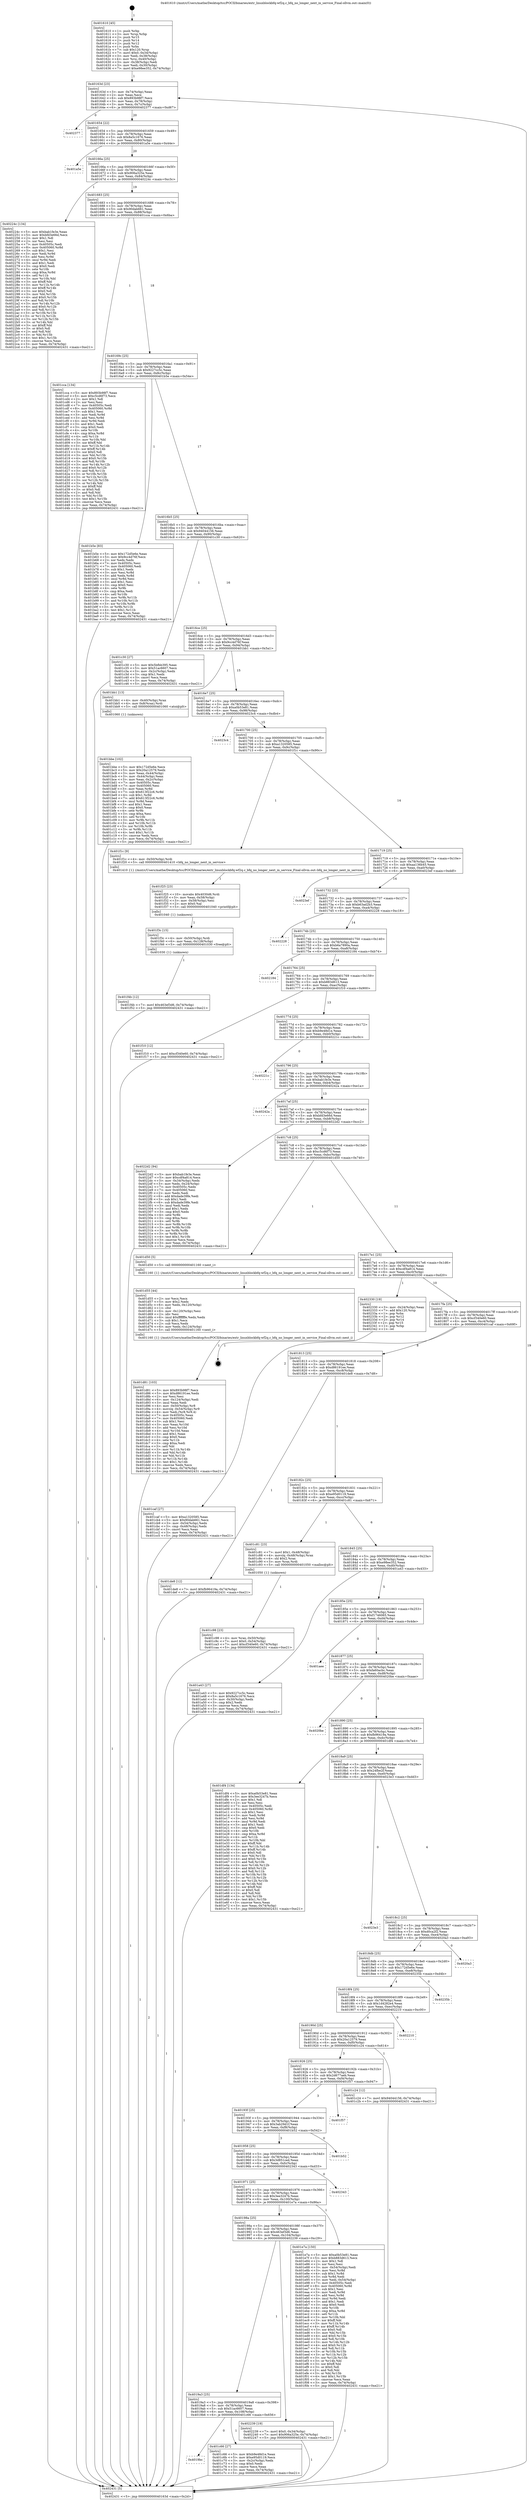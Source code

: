 digraph "0x401610" {
  label = "0x401610 (/mnt/c/Users/mathe/Desktop/tcc/POCII/binaries/extr_linuxblockbfq-wf2q.c_bfq_no_longer_next_in_service_Final-ollvm.out::main(0))"
  labelloc = "t"
  node[shape=record]

  Entry [label="",width=0.3,height=0.3,shape=circle,fillcolor=black,style=filled]
  "0x40163d" [label="{
     0x40163d [23]\l
     | [instrs]\l
     &nbsp;&nbsp;0x40163d \<+3\>: mov -0x74(%rbp),%eax\l
     &nbsp;&nbsp;0x401640 \<+2\>: mov %eax,%ecx\l
     &nbsp;&nbsp;0x401642 \<+6\>: sub $0x893b98f7,%ecx\l
     &nbsp;&nbsp;0x401648 \<+3\>: mov %eax,-0x78(%rbp)\l
     &nbsp;&nbsp;0x40164b \<+3\>: mov %ecx,-0x7c(%rbp)\l
     &nbsp;&nbsp;0x40164e \<+6\>: je 0000000000402377 \<main+0xd67\>\l
  }"]
  "0x402377" [label="{
     0x402377\l
  }", style=dashed]
  "0x401654" [label="{
     0x401654 [22]\l
     | [instrs]\l
     &nbsp;&nbsp;0x401654 \<+5\>: jmp 0000000000401659 \<main+0x49\>\l
     &nbsp;&nbsp;0x401659 \<+3\>: mov -0x78(%rbp),%eax\l
     &nbsp;&nbsp;0x40165c \<+5\>: sub $0x8a5c1676,%eax\l
     &nbsp;&nbsp;0x401661 \<+3\>: mov %eax,-0x80(%rbp)\l
     &nbsp;&nbsp;0x401664 \<+6\>: je 0000000000401a5e \<main+0x44e\>\l
  }"]
  Exit [label="",width=0.3,height=0.3,shape=circle,fillcolor=black,style=filled,peripheries=2]
  "0x401a5e" [label="{
     0x401a5e\l
  }", style=dashed]
  "0x40166a" [label="{
     0x40166a [25]\l
     | [instrs]\l
     &nbsp;&nbsp;0x40166a \<+5\>: jmp 000000000040166f \<main+0x5f\>\l
     &nbsp;&nbsp;0x40166f \<+3\>: mov -0x78(%rbp),%eax\l
     &nbsp;&nbsp;0x401672 \<+5\>: sub $0x906a325e,%eax\l
     &nbsp;&nbsp;0x401677 \<+6\>: mov %eax,-0x84(%rbp)\l
     &nbsp;&nbsp;0x40167d \<+6\>: je 000000000040224c \<main+0xc3c\>\l
  }"]
  "0x401f4b" [label="{
     0x401f4b [12]\l
     | [instrs]\l
     &nbsp;&nbsp;0x401f4b \<+7\>: movl $0x463ef3d6,-0x74(%rbp)\l
     &nbsp;&nbsp;0x401f52 \<+5\>: jmp 0000000000402431 \<main+0xe21\>\l
  }"]
  "0x40224c" [label="{
     0x40224c [134]\l
     | [instrs]\l
     &nbsp;&nbsp;0x40224c \<+5\>: mov $0xbab1fe3e,%eax\l
     &nbsp;&nbsp;0x402251 \<+5\>: mov $0xbfd3e66d,%ecx\l
     &nbsp;&nbsp;0x402256 \<+2\>: mov $0x1,%dl\l
     &nbsp;&nbsp;0x402258 \<+2\>: xor %esi,%esi\l
     &nbsp;&nbsp;0x40225a \<+7\>: mov 0x40505c,%edi\l
     &nbsp;&nbsp;0x402261 \<+8\>: mov 0x405060,%r8d\l
     &nbsp;&nbsp;0x402269 \<+3\>: sub $0x1,%esi\l
     &nbsp;&nbsp;0x40226c \<+3\>: mov %edi,%r9d\l
     &nbsp;&nbsp;0x40226f \<+3\>: add %esi,%r9d\l
     &nbsp;&nbsp;0x402272 \<+4\>: imul %r9d,%edi\l
     &nbsp;&nbsp;0x402276 \<+3\>: and $0x1,%edi\l
     &nbsp;&nbsp;0x402279 \<+3\>: cmp $0x0,%edi\l
     &nbsp;&nbsp;0x40227c \<+4\>: sete %r10b\l
     &nbsp;&nbsp;0x402280 \<+4\>: cmp $0xa,%r8d\l
     &nbsp;&nbsp;0x402284 \<+4\>: setl %r11b\l
     &nbsp;&nbsp;0x402288 \<+3\>: mov %r10b,%bl\l
     &nbsp;&nbsp;0x40228b \<+3\>: xor $0xff,%bl\l
     &nbsp;&nbsp;0x40228e \<+3\>: mov %r11b,%r14b\l
     &nbsp;&nbsp;0x402291 \<+4\>: xor $0xff,%r14b\l
     &nbsp;&nbsp;0x402295 \<+3\>: xor $0x0,%dl\l
     &nbsp;&nbsp;0x402298 \<+3\>: mov %bl,%r15b\l
     &nbsp;&nbsp;0x40229b \<+4\>: and $0x0,%r15b\l
     &nbsp;&nbsp;0x40229f \<+3\>: and %dl,%r10b\l
     &nbsp;&nbsp;0x4022a2 \<+3\>: mov %r14b,%r12b\l
     &nbsp;&nbsp;0x4022a5 \<+4\>: and $0x0,%r12b\l
     &nbsp;&nbsp;0x4022a9 \<+3\>: and %dl,%r11b\l
     &nbsp;&nbsp;0x4022ac \<+3\>: or %r10b,%r15b\l
     &nbsp;&nbsp;0x4022af \<+3\>: or %r11b,%r12b\l
     &nbsp;&nbsp;0x4022b2 \<+3\>: xor %r12b,%r15b\l
     &nbsp;&nbsp;0x4022b5 \<+3\>: or %r14b,%bl\l
     &nbsp;&nbsp;0x4022b8 \<+3\>: xor $0xff,%bl\l
     &nbsp;&nbsp;0x4022bb \<+3\>: or $0x0,%dl\l
     &nbsp;&nbsp;0x4022be \<+2\>: and %dl,%bl\l
     &nbsp;&nbsp;0x4022c0 \<+3\>: or %bl,%r15b\l
     &nbsp;&nbsp;0x4022c3 \<+4\>: test $0x1,%r15b\l
     &nbsp;&nbsp;0x4022c7 \<+3\>: cmovne %ecx,%eax\l
     &nbsp;&nbsp;0x4022ca \<+3\>: mov %eax,-0x74(%rbp)\l
     &nbsp;&nbsp;0x4022cd \<+5\>: jmp 0000000000402431 \<main+0xe21\>\l
  }"]
  "0x401683" [label="{
     0x401683 [25]\l
     | [instrs]\l
     &nbsp;&nbsp;0x401683 \<+5\>: jmp 0000000000401688 \<main+0x78\>\l
     &nbsp;&nbsp;0x401688 \<+3\>: mov -0x78(%rbp),%eax\l
     &nbsp;&nbsp;0x40168b \<+5\>: sub $0x90dab661,%eax\l
     &nbsp;&nbsp;0x401690 \<+6\>: mov %eax,-0x88(%rbp)\l
     &nbsp;&nbsp;0x401696 \<+6\>: je 0000000000401cca \<main+0x6ba\>\l
  }"]
  "0x401f3c" [label="{
     0x401f3c [15]\l
     | [instrs]\l
     &nbsp;&nbsp;0x401f3c \<+4\>: mov -0x50(%rbp),%rdi\l
     &nbsp;&nbsp;0x401f40 \<+6\>: mov %eax,-0x128(%rbp)\l
     &nbsp;&nbsp;0x401f46 \<+5\>: call 0000000000401030 \<free@plt\>\l
     | [calls]\l
     &nbsp;&nbsp;0x401030 \{1\} (unknown)\l
  }"]
  "0x401cca" [label="{
     0x401cca [134]\l
     | [instrs]\l
     &nbsp;&nbsp;0x401cca \<+5\>: mov $0x893b98f7,%eax\l
     &nbsp;&nbsp;0x401ccf \<+5\>: mov $0xc5cd6f73,%ecx\l
     &nbsp;&nbsp;0x401cd4 \<+2\>: mov $0x1,%dl\l
     &nbsp;&nbsp;0x401cd6 \<+2\>: xor %esi,%esi\l
     &nbsp;&nbsp;0x401cd8 \<+7\>: mov 0x40505c,%edi\l
     &nbsp;&nbsp;0x401cdf \<+8\>: mov 0x405060,%r8d\l
     &nbsp;&nbsp;0x401ce7 \<+3\>: sub $0x1,%esi\l
     &nbsp;&nbsp;0x401cea \<+3\>: mov %edi,%r9d\l
     &nbsp;&nbsp;0x401ced \<+3\>: add %esi,%r9d\l
     &nbsp;&nbsp;0x401cf0 \<+4\>: imul %r9d,%edi\l
     &nbsp;&nbsp;0x401cf4 \<+3\>: and $0x1,%edi\l
     &nbsp;&nbsp;0x401cf7 \<+3\>: cmp $0x0,%edi\l
     &nbsp;&nbsp;0x401cfa \<+4\>: sete %r10b\l
     &nbsp;&nbsp;0x401cfe \<+4\>: cmp $0xa,%r8d\l
     &nbsp;&nbsp;0x401d02 \<+4\>: setl %r11b\l
     &nbsp;&nbsp;0x401d06 \<+3\>: mov %r10b,%bl\l
     &nbsp;&nbsp;0x401d09 \<+3\>: xor $0xff,%bl\l
     &nbsp;&nbsp;0x401d0c \<+3\>: mov %r11b,%r14b\l
     &nbsp;&nbsp;0x401d0f \<+4\>: xor $0xff,%r14b\l
     &nbsp;&nbsp;0x401d13 \<+3\>: xor $0x0,%dl\l
     &nbsp;&nbsp;0x401d16 \<+3\>: mov %bl,%r15b\l
     &nbsp;&nbsp;0x401d19 \<+4\>: and $0x0,%r15b\l
     &nbsp;&nbsp;0x401d1d \<+3\>: and %dl,%r10b\l
     &nbsp;&nbsp;0x401d20 \<+3\>: mov %r14b,%r12b\l
     &nbsp;&nbsp;0x401d23 \<+4\>: and $0x0,%r12b\l
     &nbsp;&nbsp;0x401d27 \<+3\>: and %dl,%r11b\l
     &nbsp;&nbsp;0x401d2a \<+3\>: or %r10b,%r15b\l
     &nbsp;&nbsp;0x401d2d \<+3\>: or %r11b,%r12b\l
     &nbsp;&nbsp;0x401d30 \<+3\>: xor %r12b,%r15b\l
     &nbsp;&nbsp;0x401d33 \<+3\>: or %r14b,%bl\l
     &nbsp;&nbsp;0x401d36 \<+3\>: xor $0xff,%bl\l
     &nbsp;&nbsp;0x401d39 \<+3\>: or $0x0,%dl\l
     &nbsp;&nbsp;0x401d3c \<+2\>: and %dl,%bl\l
     &nbsp;&nbsp;0x401d3e \<+3\>: or %bl,%r15b\l
     &nbsp;&nbsp;0x401d41 \<+4\>: test $0x1,%r15b\l
     &nbsp;&nbsp;0x401d45 \<+3\>: cmovne %ecx,%eax\l
     &nbsp;&nbsp;0x401d48 \<+3\>: mov %eax,-0x74(%rbp)\l
     &nbsp;&nbsp;0x401d4b \<+5\>: jmp 0000000000402431 \<main+0xe21\>\l
  }"]
  "0x40169c" [label="{
     0x40169c [25]\l
     | [instrs]\l
     &nbsp;&nbsp;0x40169c \<+5\>: jmp 00000000004016a1 \<main+0x91\>\l
     &nbsp;&nbsp;0x4016a1 \<+3\>: mov -0x78(%rbp),%eax\l
     &nbsp;&nbsp;0x4016a4 \<+5\>: sub $0x9227cc5c,%eax\l
     &nbsp;&nbsp;0x4016a9 \<+6\>: mov %eax,-0x8c(%rbp)\l
     &nbsp;&nbsp;0x4016af \<+6\>: je 0000000000401b5e \<main+0x54e\>\l
  }"]
  "0x401f25" [label="{
     0x401f25 [23]\l
     | [instrs]\l
     &nbsp;&nbsp;0x401f25 \<+10\>: movabs $0x4030d6,%rdi\l
     &nbsp;&nbsp;0x401f2f \<+3\>: mov %eax,-0x58(%rbp)\l
     &nbsp;&nbsp;0x401f32 \<+3\>: mov -0x58(%rbp),%esi\l
     &nbsp;&nbsp;0x401f35 \<+2\>: mov $0x0,%al\l
     &nbsp;&nbsp;0x401f37 \<+5\>: call 0000000000401040 \<printf@plt\>\l
     | [calls]\l
     &nbsp;&nbsp;0x401040 \{1\} (unknown)\l
  }"]
  "0x401b5e" [label="{
     0x401b5e [83]\l
     | [instrs]\l
     &nbsp;&nbsp;0x401b5e \<+5\>: mov $0x172d5e6e,%eax\l
     &nbsp;&nbsp;0x401b63 \<+5\>: mov $0x9cc4d76f,%ecx\l
     &nbsp;&nbsp;0x401b68 \<+2\>: xor %edx,%edx\l
     &nbsp;&nbsp;0x401b6a \<+7\>: mov 0x40505c,%esi\l
     &nbsp;&nbsp;0x401b71 \<+7\>: mov 0x405060,%edi\l
     &nbsp;&nbsp;0x401b78 \<+3\>: sub $0x1,%edx\l
     &nbsp;&nbsp;0x401b7b \<+3\>: mov %esi,%r8d\l
     &nbsp;&nbsp;0x401b7e \<+3\>: add %edx,%r8d\l
     &nbsp;&nbsp;0x401b81 \<+4\>: imul %r8d,%esi\l
     &nbsp;&nbsp;0x401b85 \<+3\>: and $0x1,%esi\l
     &nbsp;&nbsp;0x401b88 \<+3\>: cmp $0x0,%esi\l
     &nbsp;&nbsp;0x401b8b \<+4\>: sete %r9b\l
     &nbsp;&nbsp;0x401b8f \<+3\>: cmp $0xa,%edi\l
     &nbsp;&nbsp;0x401b92 \<+4\>: setl %r10b\l
     &nbsp;&nbsp;0x401b96 \<+3\>: mov %r9b,%r11b\l
     &nbsp;&nbsp;0x401b99 \<+3\>: and %r10b,%r11b\l
     &nbsp;&nbsp;0x401b9c \<+3\>: xor %r10b,%r9b\l
     &nbsp;&nbsp;0x401b9f \<+3\>: or %r9b,%r11b\l
     &nbsp;&nbsp;0x401ba2 \<+4\>: test $0x1,%r11b\l
     &nbsp;&nbsp;0x401ba6 \<+3\>: cmovne %ecx,%eax\l
     &nbsp;&nbsp;0x401ba9 \<+3\>: mov %eax,-0x74(%rbp)\l
     &nbsp;&nbsp;0x401bac \<+5\>: jmp 0000000000402431 \<main+0xe21\>\l
  }"]
  "0x4016b5" [label="{
     0x4016b5 [25]\l
     | [instrs]\l
     &nbsp;&nbsp;0x4016b5 \<+5\>: jmp 00000000004016ba \<main+0xaa\>\l
     &nbsp;&nbsp;0x4016ba \<+3\>: mov -0x78(%rbp),%eax\l
     &nbsp;&nbsp;0x4016bd \<+5\>: sub $0x94044156,%eax\l
     &nbsp;&nbsp;0x4016c2 \<+6\>: mov %eax,-0x90(%rbp)\l
     &nbsp;&nbsp;0x4016c8 \<+6\>: je 0000000000401c30 \<main+0x620\>\l
  }"]
  "0x401d81" [label="{
     0x401d81 [103]\l
     | [instrs]\l
     &nbsp;&nbsp;0x401d81 \<+5\>: mov $0x893b98f7,%ecx\l
     &nbsp;&nbsp;0x401d86 \<+5\>: mov $0xd86191ee,%edx\l
     &nbsp;&nbsp;0x401d8b \<+2\>: xor %esi,%esi\l
     &nbsp;&nbsp;0x401d8d \<+6\>: mov -0x124(%rbp),%edi\l
     &nbsp;&nbsp;0x401d93 \<+3\>: imul %eax,%edi\l
     &nbsp;&nbsp;0x401d96 \<+4\>: mov -0x50(%rbp),%r8\l
     &nbsp;&nbsp;0x401d9a \<+4\>: movslq -0x54(%rbp),%r9\l
     &nbsp;&nbsp;0x401d9e \<+4\>: mov %edi,(%r8,%r9,4)\l
     &nbsp;&nbsp;0x401da2 \<+7\>: mov 0x40505c,%eax\l
     &nbsp;&nbsp;0x401da9 \<+7\>: mov 0x405060,%edi\l
     &nbsp;&nbsp;0x401db0 \<+3\>: sub $0x1,%esi\l
     &nbsp;&nbsp;0x401db3 \<+3\>: mov %eax,%r10d\l
     &nbsp;&nbsp;0x401db6 \<+3\>: add %esi,%r10d\l
     &nbsp;&nbsp;0x401db9 \<+4\>: imul %r10d,%eax\l
     &nbsp;&nbsp;0x401dbd \<+3\>: and $0x1,%eax\l
     &nbsp;&nbsp;0x401dc0 \<+3\>: cmp $0x0,%eax\l
     &nbsp;&nbsp;0x401dc3 \<+4\>: sete %r11b\l
     &nbsp;&nbsp;0x401dc7 \<+3\>: cmp $0xa,%edi\l
     &nbsp;&nbsp;0x401dca \<+3\>: setl %bl\l
     &nbsp;&nbsp;0x401dcd \<+3\>: mov %r11b,%r14b\l
     &nbsp;&nbsp;0x401dd0 \<+3\>: and %bl,%r14b\l
     &nbsp;&nbsp;0x401dd3 \<+3\>: xor %bl,%r11b\l
     &nbsp;&nbsp;0x401dd6 \<+3\>: or %r11b,%r14b\l
     &nbsp;&nbsp;0x401dd9 \<+4\>: test $0x1,%r14b\l
     &nbsp;&nbsp;0x401ddd \<+3\>: cmovne %edx,%ecx\l
     &nbsp;&nbsp;0x401de0 \<+3\>: mov %ecx,-0x74(%rbp)\l
     &nbsp;&nbsp;0x401de3 \<+5\>: jmp 0000000000402431 \<main+0xe21\>\l
  }"]
  "0x401c30" [label="{
     0x401c30 [27]\l
     | [instrs]\l
     &nbsp;&nbsp;0x401c30 \<+5\>: mov $0x5bfbb395,%eax\l
     &nbsp;&nbsp;0x401c35 \<+5\>: mov $0x51ac6607,%ecx\l
     &nbsp;&nbsp;0x401c3a \<+3\>: mov -0x2c(%rbp),%edx\l
     &nbsp;&nbsp;0x401c3d \<+3\>: cmp $0x1,%edx\l
     &nbsp;&nbsp;0x401c40 \<+3\>: cmovl %ecx,%eax\l
     &nbsp;&nbsp;0x401c43 \<+3\>: mov %eax,-0x74(%rbp)\l
     &nbsp;&nbsp;0x401c46 \<+5\>: jmp 0000000000402431 \<main+0xe21\>\l
  }"]
  "0x4016ce" [label="{
     0x4016ce [25]\l
     | [instrs]\l
     &nbsp;&nbsp;0x4016ce \<+5\>: jmp 00000000004016d3 \<main+0xc3\>\l
     &nbsp;&nbsp;0x4016d3 \<+3\>: mov -0x78(%rbp),%eax\l
     &nbsp;&nbsp;0x4016d6 \<+5\>: sub $0x9cc4d76f,%eax\l
     &nbsp;&nbsp;0x4016db \<+6\>: mov %eax,-0x94(%rbp)\l
     &nbsp;&nbsp;0x4016e1 \<+6\>: je 0000000000401bb1 \<main+0x5a1\>\l
  }"]
  "0x401d55" [label="{
     0x401d55 [44]\l
     | [instrs]\l
     &nbsp;&nbsp;0x401d55 \<+2\>: xor %ecx,%ecx\l
     &nbsp;&nbsp;0x401d57 \<+5\>: mov $0x2,%edx\l
     &nbsp;&nbsp;0x401d5c \<+6\>: mov %edx,-0x120(%rbp)\l
     &nbsp;&nbsp;0x401d62 \<+1\>: cltd\l
     &nbsp;&nbsp;0x401d63 \<+6\>: mov -0x120(%rbp),%esi\l
     &nbsp;&nbsp;0x401d69 \<+2\>: idiv %esi\l
     &nbsp;&nbsp;0x401d6b \<+6\>: imul $0xfffffffe,%edx,%edx\l
     &nbsp;&nbsp;0x401d71 \<+3\>: sub $0x1,%ecx\l
     &nbsp;&nbsp;0x401d74 \<+2\>: sub %ecx,%edx\l
     &nbsp;&nbsp;0x401d76 \<+6\>: mov %edx,-0x124(%rbp)\l
     &nbsp;&nbsp;0x401d7c \<+5\>: call 0000000000401160 \<next_i\>\l
     | [calls]\l
     &nbsp;&nbsp;0x401160 \{1\} (/mnt/c/Users/mathe/Desktop/tcc/POCII/binaries/extr_linuxblockbfq-wf2q.c_bfq_no_longer_next_in_service_Final-ollvm.out::next_i)\l
  }"]
  "0x401bb1" [label="{
     0x401bb1 [13]\l
     | [instrs]\l
     &nbsp;&nbsp;0x401bb1 \<+4\>: mov -0x40(%rbp),%rax\l
     &nbsp;&nbsp;0x401bb5 \<+4\>: mov 0x8(%rax),%rdi\l
     &nbsp;&nbsp;0x401bb9 \<+5\>: call 0000000000401060 \<atoi@plt\>\l
     | [calls]\l
     &nbsp;&nbsp;0x401060 \{1\} (unknown)\l
  }"]
  "0x4016e7" [label="{
     0x4016e7 [25]\l
     | [instrs]\l
     &nbsp;&nbsp;0x4016e7 \<+5\>: jmp 00000000004016ec \<main+0xdc\>\l
     &nbsp;&nbsp;0x4016ec \<+3\>: mov -0x78(%rbp),%eax\l
     &nbsp;&nbsp;0x4016ef \<+5\>: sub $0xa0b53e81,%eax\l
     &nbsp;&nbsp;0x4016f4 \<+6\>: mov %eax,-0x98(%rbp)\l
     &nbsp;&nbsp;0x4016fa \<+6\>: je 00000000004023c4 \<main+0xdb4\>\l
  }"]
  "0x401c98" [label="{
     0x401c98 [23]\l
     | [instrs]\l
     &nbsp;&nbsp;0x401c98 \<+4\>: mov %rax,-0x50(%rbp)\l
     &nbsp;&nbsp;0x401c9c \<+7\>: movl $0x0,-0x54(%rbp)\l
     &nbsp;&nbsp;0x401ca3 \<+7\>: movl $0xcf340e60,-0x74(%rbp)\l
     &nbsp;&nbsp;0x401caa \<+5\>: jmp 0000000000402431 \<main+0xe21\>\l
  }"]
  "0x4023c4" [label="{
     0x4023c4\l
  }", style=dashed]
  "0x401700" [label="{
     0x401700 [25]\l
     | [instrs]\l
     &nbsp;&nbsp;0x401700 \<+5\>: jmp 0000000000401705 \<main+0xf5\>\l
     &nbsp;&nbsp;0x401705 \<+3\>: mov -0x78(%rbp),%eax\l
     &nbsp;&nbsp;0x401708 \<+5\>: sub $0xa1320585,%eax\l
     &nbsp;&nbsp;0x40170d \<+6\>: mov %eax,-0x9c(%rbp)\l
     &nbsp;&nbsp;0x401713 \<+6\>: je 0000000000401f1c \<main+0x90c\>\l
  }"]
  "0x4019bc" [label="{
     0x4019bc\l
  }", style=dashed]
  "0x401f1c" [label="{
     0x401f1c [9]\l
     | [instrs]\l
     &nbsp;&nbsp;0x401f1c \<+4\>: mov -0x50(%rbp),%rdi\l
     &nbsp;&nbsp;0x401f20 \<+5\>: call 0000000000401410 \<bfq_no_longer_next_in_service\>\l
     | [calls]\l
     &nbsp;&nbsp;0x401410 \{1\} (/mnt/c/Users/mathe/Desktop/tcc/POCII/binaries/extr_linuxblockbfq-wf2q.c_bfq_no_longer_next_in_service_Final-ollvm.out::bfq_no_longer_next_in_service)\l
  }"]
  "0x401719" [label="{
     0x401719 [25]\l
     | [instrs]\l
     &nbsp;&nbsp;0x401719 \<+5\>: jmp 000000000040171e \<main+0x10e\>\l
     &nbsp;&nbsp;0x40171e \<+3\>: mov -0x78(%rbp),%eax\l
     &nbsp;&nbsp;0x401721 \<+5\>: sub $0xaa136b45,%eax\l
     &nbsp;&nbsp;0x401726 \<+6\>: mov %eax,-0xa0(%rbp)\l
     &nbsp;&nbsp;0x40172c \<+6\>: je 00000000004023ef \<main+0xddf\>\l
  }"]
  "0x401c66" [label="{
     0x401c66 [27]\l
     | [instrs]\l
     &nbsp;&nbsp;0x401c66 \<+5\>: mov $0xb9e48d1e,%eax\l
     &nbsp;&nbsp;0x401c6b \<+5\>: mov $0xe95d0119,%ecx\l
     &nbsp;&nbsp;0x401c70 \<+3\>: mov -0x2c(%rbp),%edx\l
     &nbsp;&nbsp;0x401c73 \<+3\>: cmp $0x0,%edx\l
     &nbsp;&nbsp;0x401c76 \<+3\>: cmove %ecx,%eax\l
     &nbsp;&nbsp;0x401c79 \<+3\>: mov %eax,-0x74(%rbp)\l
     &nbsp;&nbsp;0x401c7c \<+5\>: jmp 0000000000402431 \<main+0xe21\>\l
  }"]
  "0x4023ef" [label="{
     0x4023ef\l
  }", style=dashed]
  "0x401732" [label="{
     0x401732 [25]\l
     | [instrs]\l
     &nbsp;&nbsp;0x401732 \<+5\>: jmp 0000000000401737 \<main+0x127\>\l
     &nbsp;&nbsp;0x401737 \<+3\>: mov -0x78(%rbp),%eax\l
     &nbsp;&nbsp;0x40173a \<+5\>: sub $0xb63ad2b3,%eax\l
     &nbsp;&nbsp;0x40173f \<+6\>: mov %eax,-0xa4(%rbp)\l
     &nbsp;&nbsp;0x401745 \<+6\>: je 0000000000402228 \<main+0xc18\>\l
  }"]
  "0x4019a3" [label="{
     0x4019a3 [25]\l
     | [instrs]\l
     &nbsp;&nbsp;0x4019a3 \<+5\>: jmp 00000000004019a8 \<main+0x398\>\l
     &nbsp;&nbsp;0x4019a8 \<+3\>: mov -0x78(%rbp),%eax\l
     &nbsp;&nbsp;0x4019ab \<+5\>: sub $0x51ac6607,%eax\l
     &nbsp;&nbsp;0x4019b0 \<+6\>: mov %eax,-0x108(%rbp)\l
     &nbsp;&nbsp;0x4019b6 \<+6\>: je 0000000000401c66 \<main+0x656\>\l
  }"]
  "0x402228" [label="{
     0x402228\l
  }", style=dashed]
  "0x40174b" [label="{
     0x40174b [25]\l
     | [instrs]\l
     &nbsp;&nbsp;0x40174b \<+5\>: jmp 0000000000401750 \<main+0x140\>\l
     &nbsp;&nbsp;0x401750 \<+3\>: mov -0x78(%rbp),%eax\l
     &nbsp;&nbsp;0x401753 \<+5\>: sub $0xb6a7890a,%eax\l
     &nbsp;&nbsp;0x401758 \<+6\>: mov %eax,-0xa8(%rbp)\l
     &nbsp;&nbsp;0x40175e \<+6\>: je 0000000000402184 \<main+0xb74\>\l
  }"]
  "0x402239" [label="{
     0x402239 [19]\l
     | [instrs]\l
     &nbsp;&nbsp;0x402239 \<+7\>: movl $0x0,-0x34(%rbp)\l
     &nbsp;&nbsp;0x402240 \<+7\>: movl $0x906a325e,-0x74(%rbp)\l
     &nbsp;&nbsp;0x402247 \<+5\>: jmp 0000000000402431 \<main+0xe21\>\l
  }"]
  "0x402184" [label="{
     0x402184\l
  }", style=dashed]
  "0x401764" [label="{
     0x401764 [25]\l
     | [instrs]\l
     &nbsp;&nbsp;0x401764 \<+5\>: jmp 0000000000401769 \<main+0x159\>\l
     &nbsp;&nbsp;0x401769 \<+3\>: mov -0x78(%rbp),%eax\l
     &nbsp;&nbsp;0x40176c \<+5\>: sub $0xb883d613,%eax\l
     &nbsp;&nbsp;0x401771 \<+6\>: mov %eax,-0xac(%rbp)\l
     &nbsp;&nbsp;0x401777 \<+6\>: je 0000000000401f10 \<main+0x900\>\l
  }"]
  "0x40198a" [label="{
     0x40198a [25]\l
     | [instrs]\l
     &nbsp;&nbsp;0x40198a \<+5\>: jmp 000000000040198f \<main+0x37f\>\l
     &nbsp;&nbsp;0x40198f \<+3\>: mov -0x78(%rbp),%eax\l
     &nbsp;&nbsp;0x401992 \<+5\>: sub $0x463ef3d6,%eax\l
     &nbsp;&nbsp;0x401997 \<+6\>: mov %eax,-0x104(%rbp)\l
     &nbsp;&nbsp;0x40199d \<+6\>: je 0000000000402239 \<main+0xc29\>\l
  }"]
  "0x401f10" [label="{
     0x401f10 [12]\l
     | [instrs]\l
     &nbsp;&nbsp;0x401f10 \<+7\>: movl $0xcf340e60,-0x74(%rbp)\l
     &nbsp;&nbsp;0x401f17 \<+5\>: jmp 0000000000402431 \<main+0xe21\>\l
  }"]
  "0x40177d" [label="{
     0x40177d [25]\l
     | [instrs]\l
     &nbsp;&nbsp;0x40177d \<+5\>: jmp 0000000000401782 \<main+0x172\>\l
     &nbsp;&nbsp;0x401782 \<+3\>: mov -0x78(%rbp),%eax\l
     &nbsp;&nbsp;0x401785 \<+5\>: sub $0xb9e48d1e,%eax\l
     &nbsp;&nbsp;0x40178a \<+6\>: mov %eax,-0xb0(%rbp)\l
     &nbsp;&nbsp;0x401790 \<+6\>: je 000000000040221c \<main+0xc0c\>\l
  }"]
  "0x401e7a" [label="{
     0x401e7a [150]\l
     | [instrs]\l
     &nbsp;&nbsp;0x401e7a \<+5\>: mov $0xa0b53e81,%eax\l
     &nbsp;&nbsp;0x401e7f \<+5\>: mov $0xb883d613,%ecx\l
     &nbsp;&nbsp;0x401e84 \<+2\>: mov $0x1,%dl\l
     &nbsp;&nbsp;0x401e86 \<+2\>: xor %esi,%esi\l
     &nbsp;&nbsp;0x401e88 \<+3\>: mov -0x54(%rbp),%edi\l
     &nbsp;&nbsp;0x401e8b \<+3\>: mov %esi,%r8d\l
     &nbsp;&nbsp;0x401e8e \<+4\>: sub $0x1,%r8d\l
     &nbsp;&nbsp;0x401e92 \<+3\>: sub %r8d,%edi\l
     &nbsp;&nbsp;0x401e95 \<+3\>: mov %edi,-0x54(%rbp)\l
     &nbsp;&nbsp;0x401e98 \<+7\>: mov 0x40505c,%edi\l
     &nbsp;&nbsp;0x401e9f \<+8\>: mov 0x405060,%r8d\l
     &nbsp;&nbsp;0x401ea7 \<+3\>: sub $0x1,%esi\l
     &nbsp;&nbsp;0x401eaa \<+3\>: mov %edi,%r9d\l
     &nbsp;&nbsp;0x401ead \<+3\>: add %esi,%r9d\l
     &nbsp;&nbsp;0x401eb0 \<+4\>: imul %r9d,%edi\l
     &nbsp;&nbsp;0x401eb4 \<+3\>: and $0x1,%edi\l
     &nbsp;&nbsp;0x401eb7 \<+3\>: cmp $0x0,%edi\l
     &nbsp;&nbsp;0x401eba \<+4\>: sete %r10b\l
     &nbsp;&nbsp;0x401ebe \<+4\>: cmp $0xa,%r8d\l
     &nbsp;&nbsp;0x401ec2 \<+4\>: setl %r11b\l
     &nbsp;&nbsp;0x401ec6 \<+3\>: mov %r10b,%bl\l
     &nbsp;&nbsp;0x401ec9 \<+3\>: xor $0xff,%bl\l
     &nbsp;&nbsp;0x401ecc \<+3\>: mov %r11b,%r14b\l
     &nbsp;&nbsp;0x401ecf \<+4\>: xor $0xff,%r14b\l
     &nbsp;&nbsp;0x401ed3 \<+3\>: xor $0x0,%dl\l
     &nbsp;&nbsp;0x401ed6 \<+3\>: mov %bl,%r15b\l
     &nbsp;&nbsp;0x401ed9 \<+4\>: and $0x0,%r15b\l
     &nbsp;&nbsp;0x401edd \<+3\>: and %dl,%r10b\l
     &nbsp;&nbsp;0x401ee0 \<+3\>: mov %r14b,%r12b\l
     &nbsp;&nbsp;0x401ee3 \<+4\>: and $0x0,%r12b\l
     &nbsp;&nbsp;0x401ee7 \<+3\>: and %dl,%r11b\l
     &nbsp;&nbsp;0x401eea \<+3\>: or %r10b,%r15b\l
     &nbsp;&nbsp;0x401eed \<+3\>: or %r11b,%r12b\l
     &nbsp;&nbsp;0x401ef0 \<+3\>: xor %r12b,%r15b\l
     &nbsp;&nbsp;0x401ef3 \<+3\>: or %r14b,%bl\l
     &nbsp;&nbsp;0x401ef6 \<+3\>: xor $0xff,%bl\l
     &nbsp;&nbsp;0x401ef9 \<+3\>: or $0x0,%dl\l
     &nbsp;&nbsp;0x401efc \<+2\>: and %dl,%bl\l
     &nbsp;&nbsp;0x401efe \<+3\>: or %bl,%r15b\l
     &nbsp;&nbsp;0x401f01 \<+4\>: test $0x1,%r15b\l
     &nbsp;&nbsp;0x401f05 \<+3\>: cmovne %ecx,%eax\l
     &nbsp;&nbsp;0x401f08 \<+3\>: mov %eax,-0x74(%rbp)\l
     &nbsp;&nbsp;0x401f0b \<+5\>: jmp 0000000000402431 \<main+0xe21\>\l
  }"]
  "0x40221c" [label="{
     0x40221c\l
  }", style=dashed]
  "0x401796" [label="{
     0x401796 [25]\l
     | [instrs]\l
     &nbsp;&nbsp;0x401796 \<+5\>: jmp 000000000040179b \<main+0x18b\>\l
     &nbsp;&nbsp;0x40179b \<+3\>: mov -0x78(%rbp),%eax\l
     &nbsp;&nbsp;0x40179e \<+5\>: sub $0xbab1fe3e,%eax\l
     &nbsp;&nbsp;0x4017a3 \<+6\>: mov %eax,-0xb4(%rbp)\l
     &nbsp;&nbsp;0x4017a9 \<+6\>: je 000000000040242a \<main+0xe1a\>\l
  }"]
  "0x401971" [label="{
     0x401971 [25]\l
     | [instrs]\l
     &nbsp;&nbsp;0x401971 \<+5\>: jmp 0000000000401976 \<main+0x366\>\l
     &nbsp;&nbsp;0x401976 \<+3\>: mov -0x78(%rbp),%eax\l
     &nbsp;&nbsp;0x401979 \<+5\>: sub $0x3ee3247b,%eax\l
     &nbsp;&nbsp;0x40197e \<+6\>: mov %eax,-0x100(%rbp)\l
     &nbsp;&nbsp;0x401984 \<+6\>: je 0000000000401e7a \<main+0x86a\>\l
  }"]
  "0x40242a" [label="{
     0x40242a\l
  }", style=dashed]
  "0x4017af" [label="{
     0x4017af [25]\l
     | [instrs]\l
     &nbsp;&nbsp;0x4017af \<+5\>: jmp 00000000004017b4 \<main+0x1a4\>\l
     &nbsp;&nbsp;0x4017b4 \<+3\>: mov -0x78(%rbp),%eax\l
     &nbsp;&nbsp;0x4017b7 \<+5\>: sub $0xbfd3e66d,%eax\l
     &nbsp;&nbsp;0x4017bc \<+6\>: mov %eax,-0xb8(%rbp)\l
     &nbsp;&nbsp;0x4017c2 \<+6\>: je 00000000004022d2 \<main+0xcc2\>\l
  }"]
  "0x402343" [label="{
     0x402343\l
  }", style=dashed]
  "0x4022d2" [label="{
     0x4022d2 [94]\l
     | [instrs]\l
     &nbsp;&nbsp;0x4022d2 \<+5\>: mov $0xbab1fe3e,%eax\l
     &nbsp;&nbsp;0x4022d7 \<+5\>: mov $0xcdf4a814,%ecx\l
     &nbsp;&nbsp;0x4022dc \<+3\>: mov -0x34(%rbp),%edx\l
     &nbsp;&nbsp;0x4022df \<+3\>: mov %edx,-0x24(%rbp)\l
     &nbsp;&nbsp;0x4022e2 \<+7\>: mov 0x40505c,%edx\l
     &nbsp;&nbsp;0x4022e9 \<+7\>: mov 0x405060,%esi\l
     &nbsp;&nbsp;0x4022f0 \<+2\>: mov %edx,%edi\l
     &nbsp;&nbsp;0x4022f2 \<+6\>: add $0xdade39fe,%edi\l
     &nbsp;&nbsp;0x4022f8 \<+3\>: sub $0x1,%edi\l
     &nbsp;&nbsp;0x4022fb \<+6\>: sub $0xdade39fe,%edi\l
     &nbsp;&nbsp;0x402301 \<+3\>: imul %edi,%edx\l
     &nbsp;&nbsp;0x402304 \<+3\>: and $0x1,%edx\l
     &nbsp;&nbsp;0x402307 \<+3\>: cmp $0x0,%edx\l
     &nbsp;&nbsp;0x40230a \<+4\>: sete %r8b\l
     &nbsp;&nbsp;0x40230e \<+3\>: cmp $0xa,%esi\l
     &nbsp;&nbsp;0x402311 \<+4\>: setl %r9b\l
     &nbsp;&nbsp;0x402315 \<+3\>: mov %r8b,%r10b\l
     &nbsp;&nbsp;0x402318 \<+3\>: and %r9b,%r10b\l
     &nbsp;&nbsp;0x40231b \<+3\>: xor %r9b,%r8b\l
     &nbsp;&nbsp;0x40231e \<+3\>: or %r8b,%r10b\l
     &nbsp;&nbsp;0x402321 \<+4\>: test $0x1,%r10b\l
     &nbsp;&nbsp;0x402325 \<+3\>: cmovne %ecx,%eax\l
     &nbsp;&nbsp;0x402328 \<+3\>: mov %eax,-0x74(%rbp)\l
     &nbsp;&nbsp;0x40232b \<+5\>: jmp 0000000000402431 \<main+0xe21\>\l
  }"]
  "0x4017c8" [label="{
     0x4017c8 [25]\l
     | [instrs]\l
     &nbsp;&nbsp;0x4017c8 \<+5\>: jmp 00000000004017cd \<main+0x1bd\>\l
     &nbsp;&nbsp;0x4017cd \<+3\>: mov -0x78(%rbp),%eax\l
     &nbsp;&nbsp;0x4017d0 \<+5\>: sub $0xc5cd6f73,%eax\l
     &nbsp;&nbsp;0x4017d5 \<+6\>: mov %eax,-0xbc(%rbp)\l
     &nbsp;&nbsp;0x4017db \<+6\>: je 0000000000401d50 \<main+0x740\>\l
  }"]
  "0x401958" [label="{
     0x401958 [25]\l
     | [instrs]\l
     &nbsp;&nbsp;0x401958 \<+5\>: jmp 000000000040195d \<main+0x34d\>\l
     &nbsp;&nbsp;0x40195d \<+3\>: mov -0x78(%rbp),%eax\l
     &nbsp;&nbsp;0x401960 \<+5\>: sub $0x3d851ced,%eax\l
     &nbsp;&nbsp;0x401965 \<+6\>: mov %eax,-0xfc(%rbp)\l
     &nbsp;&nbsp;0x40196b \<+6\>: je 0000000000402343 \<main+0xd33\>\l
  }"]
  "0x401d50" [label="{
     0x401d50 [5]\l
     | [instrs]\l
     &nbsp;&nbsp;0x401d50 \<+5\>: call 0000000000401160 \<next_i\>\l
     | [calls]\l
     &nbsp;&nbsp;0x401160 \{1\} (/mnt/c/Users/mathe/Desktop/tcc/POCII/binaries/extr_linuxblockbfq-wf2q.c_bfq_no_longer_next_in_service_Final-ollvm.out::next_i)\l
  }"]
  "0x4017e1" [label="{
     0x4017e1 [25]\l
     | [instrs]\l
     &nbsp;&nbsp;0x4017e1 \<+5\>: jmp 00000000004017e6 \<main+0x1d6\>\l
     &nbsp;&nbsp;0x4017e6 \<+3\>: mov -0x78(%rbp),%eax\l
     &nbsp;&nbsp;0x4017e9 \<+5\>: sub $0xcdf4a814,%eax\l
     &nbsp;&nbsp;0x4017ee \<+6\>: mov %eax,-0xc0(%rbp)\l
     &nbsp;&nbsp;0x4017f4 \<+6\>: je 0000000000402330 \<main+0xd20\>\l
  }"]
  "0x401b52" [label="{
     0x401b52\l
  }", style=dashed]
  "0x402330" [label="{
     0x402330 [19]\l
     | [instrs]\l
     &nbsp;&nbsp;0x402330 \<+3\>: mov -0x24(%rbp),%eax\l
     &nbsp;&nbsp;0x402333 \<+7\>: add $0x120,%rsp\l
     &nbsp;&nbsp;0x40233a \<+1\>: pop %rbx\l
     &nbsp;&nbsp;0x40233b \<+2\>: pop %r12\l
     &nbsp;&nbsp;0x40233d \<+2\>: pop %r14\l
     &nbsp;&nbsp;0x40233f \<+2\>: pop %r15\l
     &nbsp;&nbsp;0x402341 \<+1\>: pop %rbp\l
     &nbsp;&nbsp;0x402342 \<+1\>: ret\l
  }"]
  "0x4017fa" [label="{
     0x4017fa [25]\l
     | [instrs]\l
     &nbsp;&nbsp;0x4017fa \<+5\>: jmp 00000000004017ff \<main+0x1ef\>\l
     &nbsp;&nbsp;0x4017ff \<+3\>: mov -0x78(%rbp),%eax\l
     &nbsp;&nbsp;0x401802 \<+5\>: sub $0xcf340e60,%eax\l
     &nbsp;&nbsp;0x401807 \<+6\>: mov %eax,-0xc4(%rbp)\l
     &nbsp;&nbsp;0x40180d \<+6\>: je 0000000000401caf \<main+0x69f\>\l
  }"]
  "0x40193f" [label="{
     0x40193f [25]\l
     | [instrs]\l
     &nbsp;&nbsp;0x40193f \<+5\>: jmp 0000000000401944 \<main+0x334\>\l
     &nbsp;&nbsp;0x401944 \<+3\>: mov -0x78(%rbp),%eax\l
     &nbsp;&nbsp;0x401947 \<+5\>: sub $0x3ab29d1f,%eax\l
     &nbsp;&nbsp;0x40194c \<+6\>: mov %eax,-0xf8(%rbp)\l
     &nbsp;&nbsp;0x401952 \<+6\>: je 0000000000401b52 \<main+0x542\>\l
  }"]
  "0x401caf" [label="{
     0x401caf [27]\l
     | [instrs]\l
     &nbsp;&nbsp;0x401caf \<+5\>: mov $0xa1320585,%eax\l
     &nbsp;&nbsp;0x401cb4 \<+5\>: mov $0x90dab661,%ecx\l
     &nbsp;&nbsp;0x401cb9 \<+3\>: mov -0x54(%rbp),%edx\l
     &nbsp;&nbsp;0x401cbc \<+3\>: cmp -0x48(%rbp),%edx\l
     &nbsp;&nbsp;0x401cbf \<+3\>: cmovl %ecx,%eax\l
     &nbsp;&nbsp;0x401cc2 \<+3\>: mov %eax,-0x74(%rbp)\l
     &nbsp;&nbsp;0x401cc5 \<+5\>: jmp 0000000000402431 \<main+0xe21\>\l
  }"]
  "0x401813" [label="{
     0x401813 [25]\l
     | [instrs]\l
     &nbsp;&nbsp;0x401813 \<+5\>: jmp 0000000000401818 \<main+0x208\>\l
     &nbsp;&nbsp;0x401818 \<+3\>: mov -0x78(%rbp),%eax\l
     &nbsp;&nbsp;0x40181b \<+5\>: sub $0xd86191ee,%eax\l
     &nbsp;&nbsp;0x401820 \<+6\>: mov %eax,-0xc8(%rbp)\l
     &nbsp;&nbsp;0x401826 \<+6\>: je 0000000000401de8 \<main+0x7d8\>\l
  }"]
  "0x401f57" [label="{
     0x401f57\l
  }", style=dashed]
  "0x401de8" [label="{
     0x401de8 [12]\l
     | [instrs]\l
     &nbsp;&nbsp;0x401de8 \<+7\>: movl $0xfb96419a,-0x74(%rbp)\l
     &nbsp;&nbsp;0x401def \<+5\>: jmp 0000000000402431 \<main+0xe21\>\l
  }"]
  "0x40182c" [label="{
     0x40182c [25]\l
     | [instrs]\l
     &nbsp;&nbsp;0x40182c \<+5\>: jmp 0000000000401831 \<main+0x221\>\l
     &nbsp;&nbsp;0x401831 \<+3\>: mov -0x78(%rbp),%eax\l
     &nbsp;&nbsp;0x401834 \<+5\>: sub $0xe95d0119,%eax\l
     &nbsp;&nbsp;0x401839 \<+6\>: mov %eax,-0xcc(%rbp)\l
     &nbsp;&nbsp;0x40183f \<+6\>: je 0000000000401c81 \<main+0x671\>\l
  }"]
  "0x401926" [label="{
     0x401926 [25]\l
     | [instrs]\l
     &nbsp;&nbsp;0x401926 \<+5\>: jmp 000000000040192b \<main+0x31b\>\l
     &nbsp;&nbsp;0x40192b \<+3\>: mov -0x78(%rbp),%eax\l
     &nbsp;&nbsp;0x40192e \<+5\>: sub $0x2d677aeb,%eax\l
     &nbsp;&nbsp;0x401933 \<+6\>: mov %eax,-0xf4(%rbp)\l
     &nbsp;&nbsp;0x401939 \<+6\>: je 0000000000401f57 \<main+0x947\>\l
  }"]
  "0x401c81" [label="{
     0x401c81 [23]\l
     | [instrs]\l
     &nbsp;&nbsp;0x401c81 \<+7\>: movl $0x1,-0x48(%rbp)\l
     &nbsp;&nbsp;0x401c88 \<+4\>: movslq -0x48(%rbp),%rax\l
     &nbsp;&nbsp;0x401c8c \<+4\>: shl $0x2,%rax\l
     &nbsp;&nbsp;0x401c90 \<+3\>: mov %rax,%rdi\l
     &nbsp;&nbsp;0x401c93 \<+5\>: call 0000000000401050 \<malloc@plt\>\l
     | [calls]\l
     &nbsp;&nbsp;0x401050 \{1\} (unknown)\l
  }"]
  "0x401845" [label="{
     0x401845 [25]\l
     | [instrs]\l
     &nbsp;&nbsp;0x401845 \<+5\>: jmp 000000000040184a \<main+0x23a\>\l
     &nbsp;&nbsp;0x40184a \<+3\>: mov -0x78(%rbp),%eax\l
     &nbsp;&nbsp;0x40184d \<+5\>: sub $0xe98ee352,%eax\l
     &nbsp;&nbsp;0x401852 \<+6\>: mov %eax,-0xd0(%rbp)\l
     &nbsp;&nbsp;0x401858 \<+6\>: je 0000000000401a43 \<main+0x433\>\l
  }"]
  "0x401c24" [label="{
     0x401c24 [12]\l
     | [instrs]\l
     &nbsp;&nbsp;0x401c24 \<+7\>: movl $0x94044156,-0x74(%rbp)\l
     &nbsp;&nbsp;0x401c2b \<+5\>: jmp 0000000000402431 \<main+0xe21\>\l
  }"]
  "0x401a43" [label="{
     0x401a43 [27]\l
     | [instrs]\l
     &nbsp;&nbsp;0x401a43 \<+5\>: mov $0x9227cc5c,%eax\l
     &nbsp;&nbsp;0x401a48 \<+5\>: mov $0x8a5c1676,%ecx\l
     &nbsp;&nbsp;0x401a4d \<+3\>: mov -0x30(%rbp),%edx\l
     &nbsp;&nbsp;0x401a50 \<+3\>: cmp $0x2,%edx\l
     &nbsp;&nbsp;0x401a53 \<+3\>: cmovne %ecx,%eax\l
     &nbsp;&nbsp;0x401a56 \<+3\>: mov %eax,-0x74(%rbp)\l
     &nbsp;&nbsp;0x401a59 \<+5\>: jmp 0000000000402431 \<main+0xe21\>\l
  }"]
  "0x40185e" [label="{
     0x40185e [25]\l
     | [instrs]\l
     &nbsp;&nbsp;0x40185e \<+5\>: jmp 0000000000401863 \<main+0x253\>\l
     &nbsp;&nbsp;0x401863 \<+3\>: mov -0x78(%rbp),%eax\l
     &nbsp;&nbsp;0x401866 \<+5\>: sub $0xf1746065,%eax\l
     &nbsp;&nbsp;0x40186b \<+6\>: mov %eax,-0xd4(%rbp)\l
     &nbsp;&nbsp;0x401871 \<+6\>: je 0000000000401aee \<main+0x4de\>\l
  }"]
  "0x402431" [label="{
     0x402431 [5]\l
     | [instrs]\l
     &nbsp;&nbsp;0x402431 \<+5\>: jmp 000000000040163d \<main+0x2d\>\l
  }"]
  "0x401610" [label="{
     0x401610 [45]\l
     | [instrs]\l
     &nbsp;&nbsp;0x401610 \<+1\>: push %rbp\l
     &nbsp;&nbsp;0x401611 \<+3\>: mov %rsp,%rbp\l
     &nbsp;&nbsp;0x401614 \<+2\>: push %r15\l
     &nbsp;&nbsp;0x401616 \<+2\>: push %r14\l
     &nbsp;&nbsp;0x401618 \<+2\>: push %r12\l
     &nbsp;&nbsp;0x40161a \<+1\>: push %rbx\l
     &nbsp;&nbsp;0x40161b \<+7\>: sub $0x120,%rsp\l
     &nbsp;&nbsp;0x401622 \<+7\>: movl $0x0,-0x34(%rbp)\l
     &nbsp;&nbsp;0x401629 \<+3\>: mov %edi,-0x38(%rbp)\l
     &nbsp;&nbsp;0x40162c \<+4\>: mov %rsi,-0x40(%rbp)\l
     &nbsp;&nbsp;0x401630 \<+3\>: mov -0x38(%rbp),%edi\l
     &nbsp;&nbsp;0x401633 \<+3\>: mov %edi,-0x30(%rbp)\l
     &nbsp;&nbsp;0x401636 \<+7\>: movl $0xe98ee352,-0x74(%rbp)\l
  }"]
  "0x401bbe" [label="{
     0x401bbe [102]\l
     | [instrs]\l
     &nbsp;&nbsp;0x401bbe \<+5\>: mov $0x172d5e6e,%ecx\l
     &nbsp;&nbsp;0x401bc3 \<+5\>: mov $0x20a12579,%edx\l
     &nbsp;&nbsp;0x401bc8 \<+3\>: mov %eax,-0x44(%rbp)\l
     &nbsp;&nbsp;0x401bcb \<+3\>: mov -0x44(%rbp),%eax\l
     &nbsp;&nbsp;0x401bce \<+3\>: mov %eax,-0x2c(%rbp)\l
     &nbsp;&nbsp;0x401bd1 \<+7\>: mov 0x40505c,%eax\l
     &nbsp;&nbsp;0x401bd8 \<+7\>: mov 0x405060,%esi\l
     &nbsp;&nbsp;0x401bdf \<+3\>: mov %eax,%r8d\l
     &nbsp;&nbsp;0x401be2 \<+7\>: sub $0x613f22c6,%r8d\l
     &nbsp;&nbsp;0x401be9 \<+4\>: sub $0x1,%r8d\l
     &nbsp;&nbsp;0x401bed \<+7\>: add $0x613f22c6,%r8d\l
     &nbsp;&nbsp;0x401bf4 \<+4\>: imul %r8d,%eax\l
     &nbsp;&nbsp;0x401bf8 \<+3\>: and $0x1,%eax\l
     &nbsp;&nbsp;0x401bfb \<+3\>: cmp $0x0,%eax\l
     &nbsp;&nbsp;0x401bfe \<+4\>: sete %r9b\l
     &nbsp;&nbsp;0x401c02 \<+3\>: cmp $0xa,%esi\l
     &nbsp;&nbsp;0x401c05 \<+4\>: setl %r10b\l
     &nbsp;&nbsp;0x401c09 \<+3\>: mov %r9b,%r11b\l
     &nbsp;&nbsp;0x401c0c \<+3\>: and %r10b,%r11b\l
     &nbsp;&nbsp;0x401c0f \<+3\>: xor %r10b,%r9b\l
     &nbsp;&nbsp;0x401c12 \<+3\>: or %r9b,%r11b\l
     &nbsp;&nbsp;0x401c15 \<+4\>: test $0x1,%r11b\l
     &nbsp;&nbsp;0x401c19 \<+3\>: cmovne %edx,%ecx\l
     &nbsp;&nbsp;0x401c1c \<+3\>: mov %ecx,-0x74(%rbp)\l
     &nbsp;&nbsp;0x401c1f \<+5\>: jmp 0000000000402431 \<main+0xe21\>\l
  }"]
  "0x40190d" [label="{
     0x40190d [25]\l
     | [instrs]\l
     &nbsp;&nbsp;0x40190d \<+5\>: jmp 0000000000401912 \<main+0x302\>\l
     &nbsp;&nbsp;0x401912 \<+3\>: mov -0x78(%rbp),%eax\l
     &nbsp;&nbsp;0x401915 \<+5\>: sub $0x20a12579,%eax\l
     &nbsp;&nbsp;0x40191a \<+6\>: mov %eax,-0xf0(%rbp)\l
     &nbsp;&nbsp;0x401920 \<+6\>: je 0000000000401c24 \<main+0x614\>\l
  }"]
  "0x401aee" [label="{
     0x401aee\l
  }", style=dashed]
  "0x401877" [label="{
     0x401877 [25]\l
     | [instrs]\l
     &nbsp;&nbsp;0x401877 \<+5\>: jmp 000000000040187c \<main+0x26c\>\l
     &nbsp;&nbsp;0x40187c \<+3\>: mov -0x78(%rbp),%eax\l
     &nbsp;&nbsp;0x40187f \<+5\>: sub $0xfa60acbc,%eax\l
     &nbsp;&nbsp;0x401884 \<+6\>: mov %eax,-0xd8(%rbp)\l
     &nbsp;&nbsp;0x40188a \<+6\>: je 00000000004020be \<main+0xaae\>\l
  }"]
  "0x402210" [label="{
     0x402210\l
  }", style=dashed]
  "0x4020be" [label="{
     0x4020be\l
  }", style=dashed]
  "0x401890" [label="{
     0x401890 [25]\l
     | [instrs]\l
     &nbsp;&nbsp;0x401890 \<+5\>: jmp 0000000000401895 \<main+0x285\>\l
     &nbsp;&nbsp;0x401895 \<+3\>: mov -0x78(%rbp),%eax\l
     &nbsp;&nbsp;0x401898 \<+5\>: sub $0xfb96419a,%eax\l
     &nbsp;&nbsp;0x40189d \<+6\>: mov %eax,-0xdc(%rbp)\l
     &nbsp;&nbsp;0x4018a3 \<+6\>: je 0000000000401df4 \<main+0x7e4\>\l
  }"]
  "0x4018f4" [label="{
     0x4018f4 [25]\l
     | [instrs]\l
     &nbsp;&nbsp;0x4018f4 \<+5\>: jmp 00000000004018f9 \<main+0x2e9\>\l
     &nbsp;&nbsp;0x4018f9 \<+3\>: mov -0x78(%rbp),%eax\l
     &nbsp;&nbsp;0x4018fc \<+5\>: sub $0x1d4282e4,%eax\l
     &nbsp;&nbsp;0x401901 \<+6\>: mov %eax,-0xec(%rbp)\l
     &nbsp;&nbsp;0x401907 \<+6\>: je 0000000000402210 \<main+0xc00\>\l
  }"]
  "0x401df4" [label="{
     0x401df4 [134]\l
     | [instrs]\l
     &nbsp;&nbsp;0x401df4 \<+5\>: mov $0xa0b53e81,%eax\l
     &nbsp;&nbsp;0x401df9 \<+5\>: mov $0x3ee3247b,%ecx\l
     &nbsp;&nbsp;0x401dfe \<+2\>: mov $0x1,%dl\l
     &nbsp;&nbsp;0x401e00 \<+2\>: xor %esi,%esi\l
     &nbsp;&nbsp;0x401e02 \<+7\>: mov 0x40505c,%edi\l
     &nbsp;&nbsp;0x401e09 \<+8\>: mov 0x405060,%r8d\l
     &nbsp;&nbsp;0x401e11 \<+3\>: sub $0x1,%esi\l
     &nbsp;&nbsp;0x401e14 \<+3\>: mov %edi,%r9d\l
     &nbsp;&nbsp;0x401e17 \<+3\>: add %esi,%r9d\l
     &nbsp;&nbsp;0x401e1a \<+4\>: imul %r9d,%edi\l
     &nbsp;&nbsp;0x401e1e \<+3\>: and $0x1,%edi\l
     &nbsp;&nbsp;0x401e21 \<+3\>: cmp $0x0,%edi\l
     &nbsp;&nbsp;0x401e24 \<+4\>: sete %r10b\l
     &nbsp;&nbsp;0x401e28 \<+4\>: cmp $0xa,%r8d\l
     &nbsp;&nbsp;0x401e2c \<+4\>: setl %r11b\l
     &nbsp;&nbsp;0x401e30 \<+3\>: mov %r10b,%bl\l
     &nbsp;&nbsp;0x401e33 \<+3\>: xor $0xff,%bl\l
     &nbsp;&nbsp;0x401e36 \<+3\>: mov %r11b,%r14b\l
     &nbsp;&nbsp;0x401e39 \<+4\>: xor $0xff,%r14b\l
     &nbsp;&nbsp;0x401e3d \<+3\>: xor $0x0,%dl\l
     &nbsp;&nbsp;0x401e40 \<+3\>: mov %bl,%r15b\l
     &nbsp;&nbsp;0x401e43 \<+4\>: and $0x0,%r15b\l
     &nbsp;&nbsp;0x401e47 \<+3\>: and %dl,%r10b\l
     &nbsp;&nbsp;0x401e4a \<+3\>: mov %r14b,%r12b\l
     &nbsp;&nbsp;0x401e4d \<+4\>: and $0x0,%r12b\l
     &nbsp;&nbsp;0x401e51 \<+3\>: and %dl,%r11b\l
     &nbsp;&nbsp;0x401e54 \<+3\>: or %r10b,%r15b\l
     &nbsp;&nbsp;0x401e57 \<+3\>: or %r11b,%r12b\l
     &nbsp;&nbsp;0x401e5a \<+3\>: xor %r12b,%r15b\l
     &nbsp;&nbsp;0x401e5d \<+3\>: or %r14b,%bl\l
     &nbsp;&nbsp;0x401e60 \<+3\>: xor $0xff,%bl\l
     &nbsp;&nbsp;0x401e63 \<+3\>: or $0x0,%dl\l
     &nbsp;&nbsp;0x401e66 \<+2\>: and %dl,%bl\l
     &nbsp;&nbsp;0x401e68 \<+3\>: or %bl,%r15b\l
     &nbsp;&nbsp;0x401e6b \<+4\>: test $0x1,%r15b\l
     &nbsp;&nbsp;0x401e6f \<+3\>: cmovne %ecx,%eax\l
     &nbsp;&nbsp;0x401e72 \<+3\>: mov %eax,-0x74(%rbp)\l
     &nbsp;&nbsp;0x401e75 \<+5\>: jmp 0000000000402431 \<main+0xe21\>\l
  }"]
  "0x4018a9" [label="{
     0x4018a9 [25]\l
     | [instrs]\l
     &nbsp;&nbsp;0x4018a9 \<+5\>: jmp 00000000004018ae \<main+0x29e\>\l
     &nbsp;&nbsp;0x4018ae \<+3\>: mov -0x78(%rbp),%eax\l
     &nbsp;&nbsp;0x4018b1 \<+5\>: sub $0x24fbe2f,%eax\l
     &nbsp;&nbsp;0x4018b6 \<+6\>: mov %eax,-0xe0(%rbp)\l
     &nbsp;&nbsp;0x4018bc \<+6\>: je 00000000004023e3 \<main+0xdd3\>\l
  }"]
  "0x40235b" [label="{
     0x40235b\l
  }", style=dashed]
  "0x4023e3" [label="{
     0x4023e3\l
  }", style=dashed]
  "0x4018c2" [label="{
     0x4018c2 [25]\l
     | [instrs]\l
     &nbsp;&nbsp;0x4018c2 \<+5\>: jmp 00000000004018c7 \<main+0x2b7\>\l
     &nbsp;&nbsp;0x4018c7 \<+3\>: mov -0x78(%rbp),%eax\l
     &nbsp;&nbsp;0x4018ca \<+5\>: sub $0xd0ca2f2,%eax\l
     &nbsp;&nbsp;0x4018cf \<+6\>: mov %eax,-0xe4(%rbp)\l
     &nbsp;&nbsp;0x4018d5 \<+6\>: je 00000000004020a3 \<main+0xa93\>\l
  }"]
  "0x4018db" [label="{
     0x4018db [25]\l
     | [instrs]\l
     &nbsp;&nbsp;0x4018db \<+5\>: jmp 00000000004018e0 \<main+0x2d0\>\l
     &nbsp;&nbsp;0x4018e0 \<+3\>: mov -0x78(%rbp),%eax\l
     &nbsp;&nbsp;0x4018e3 \<+5\>: sub $0x172d5e6e,%eax\l
     &nbsp;&nbsp;0x4018e8 \<+6\>: mov %eax,-0xe8(%rbp)\l
     &nbsp;&nbsp;0x4018ee \<+6\>: je 000000000040235b \<main+0xd4b\>\l
  }"]
  "0x4020a3" [label="{
     0x4020a3\l
  }", style=dashed]
  Entry -> "0x401610" [label=" 1"]
  "0x40163d" -> "0x402377" [label=" 0"]
  "0x40163d" -> "0x401654" [label=" 20"]
  "0x402330" -> Exit [label=" 1"]
  "0x401654" -> "0x401a5e" [label=" 0"]
  "0x401654" -> "0x40166a" [label=" 20"]
  "0x4022d2" -> "0x402431" [label=" 1"]
  "0x40166a" -> "0x40224c" [label=" 1"]
  "0x40166a" -> "0x401683" [label=" 19"]
  "0x40224c" -> "0x402431" [label=" 1"]
  "0x401683" -> "0x401cca" [label=" 1"]
  "0x401683" -> "0x40169c" [label=" 18"]
  "0x402239" -> "0x402431" [label=" 1"]
  "0x40169c" -> "0x401b5e" [label=" 1"]
  "0x40169c" -> "0x4016b5" [label=" 17"]
  "0x401f4b" -> "0x402431" [label=" 1"]
  "0x4016b5" -> "0x401c30" [label=" 1"]
  "0x4016b5" -> "0x4016ce" [label=" 16"]
  "0x401f3c" -> "0x401f4b" [label=" 1"]
  "0x4016ce" -> "0x401bb1" [label=" 1"]
  "0x4016ce" -> "0x4016e7" [label=" 15"]
  "0x401f25" -> "0x401f3c" [label=" 1"]
  "0x4016e7" -> "0x4023c4" [label=" 0"]
  "0x4016e7" -> "0x401700" [label=" 15"]
  "0x401f1c" -> "0x401f25" [label=" 1"]
  "0x401700" -> "0x401f1c" [label=" 1"]
  "0x401700" -> "0x401719" [label=" 14"]
  "0x401f10" -> "0x402431" [label=" 1"]
  "0x401719" -> "0x4023ef" [label=" 0"]
  "0x401719" -> "0x401732" [label=" 14"]
  "0x401e7a" -> "0x402431" [label=" 1"]
  "0x401732" -> "0x402228" [label=" 0"]
  "0x401732" -> "0x40174b" [label=" 14"]
  "0x401de8" -> "0x402431" [label=" 1"]
  "0x40174b" -> "0x402184" [label=" 0"]
  "0x40174b" -> "0x401764" [label=" 14"]
  "0x401d81" -> "0x402431" [label=" 1"]
  "0x401764" -> "0x401f10" [label=" 1"]
  "0x401764" -> "0x40177d" [label=" 13"]
  "0x401d50" -> "0x401d55" [label=" 1"]
  "0x40177d" -> "0x40221c" [label=" 0"]
  "0x40177d" -> "0x401796" [label=" 13"]
  "0x401cca" -> "0x402431" [label=" 1"]
  "0x401796" -> "0x40242a" [label=" 0"]
  "0x401796" -> "0x4017af" [label=" 13"]
  "0x401c98" -> "0x402431" [label=" 1"]
  "0x4017af" -> "0x4022d2" [label=" 1"]
  "0x4017af" -> "0x4017c8" [label=" 12"]
  "0x401c81" -> "0x401c98" [label=" 1"]
  "0x4017c8" -> "0x401d50" [label=" 1"]
  "0x4017c8" -> "0x4017e1" [label=" 11"]
  "0x4019a3" -> "0x4019bc" [label=" 0"]
  "0x4017e1" -> "0x402330" [label=" 1"]
  "0x4017e1" -> "0x4017fa" [label=" 10"]
  "0x4019a3" -> "0x401c66" [label=" 1"]
  "0x4017fa" -> "0x401caf" [label=" 2"]
  "0x4017fa" -> "0x401813" [label=" 8"]
  "0x40198a" -> "0x4019a3" [label=" 1"]
  "0x401813" -> "0x401de8" [label=" 1"]
  "0x401813" -> "0x40182c" [label=" 7"]
  "0x40198a" -> "0x402239" [label=" 1"]
  "0x40182c" -> "0x401c81" [label=" 1"]
  "0x40182c" -> "0x401845" [label=" 6"]
  "0x401971" -> "0x40198a" [label=" 2"]
  "0x401845" -> "0x401a43" [label=" 1"]
  "0x401845" -> "0x40185e" [label=" 5"]
  "0x401a43" -> "0x402431" [label=" 1"]
  "0x401610" -> "0x40163d" [label=" 1"]
  "0x402431" -> "0x40163d" [label=" 19"]
  "0x401b5e" -> "0x402431" [label=" 1"]
  "0x401bb1" -> "0x401bbe" [label=" 1"]
  "0x401bbe" -> "0x402431" [label=" 1"]
  "0x401971" -> "0x401e7a" [label=" 1"]
  "0x40185e" -> "0x401aee" [label=" 0"]
  "0x40185e" -> "0x401877" [label=" 5"]
  "0x401958" -> "0x401971" [label=" 3"]
  "0x401877" -> "0x4020be" [label=" 0"]
  "0x401877" -> "0x401890" [label=" 5"]
  "0x401958" -> "0x402343" [label=" 0"]
  "0x401890" -> "0x401df4" [label=" 1"]
  "0x401890" -> "0x4018a9" [label=" 4"]
  "0x40193f" -> "0x401958" [label=" 3"]
  "0x4018a9" -> "0x4023e3" [label=" 0"]
  "0x4018a9" -> "0x4018c2" [label=" 4"]
  "0x40193f" -> "0x401b52" [label=" 0"]
  "0x4018c2" -> "0x4020a3" [label=" 0"]
  "0x4018c2" -> "0x4018db" [label=" 4"]
  "0x401df4" -> "0x402431" [label=" 1"]
  "0x4018db" -> "0x40235b" [label=" 0"]
  "0x4018db" -> "0x4018f4" [label=" 4"]
  "0x401c66" -> "0x402431" [label=" 1"]
  "0x4018f4" -> "0x402210" [label=" 0"]
  "0x4018f4" -> "0x40190d" [label=" 4"]
  "0x401caf" -> "0x402431" [label=" 2"]
  "0x40190d" -> "0x401c24" [label=" 1"]
  "0x40190d" -> "0x401926" [label=" 3"]
  "0x401c24" -> "0x402431" [label=" 1"]
  "0x401c30" -> "0x402431" [label=" 1"]
  "0x401d55" -> "0x401d81" [label=" 1"]
  "0x401926" -> "0x401f57" [label=" 0"]
  "0x401926" -> "0x40193f" [label=" 3"]
}
